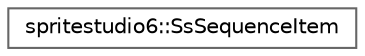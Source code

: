 digraph "Graphical Class Hierarchy"
{
 // LATEX_PDF_SIZE
  bgcolor="transparent";
  edge [fontname=Helvetica,fontsize=10,labelfontname=Helvetica,labelfontsize=10];
  node [fontname=Helvetica,fontsize=10,shape=box,height=0.2,width=0.4];
  rankdir="LR";
  Node0 [id="Node000000",label="spritestudio6::SsSequenceItem",height=0.2,width=0.4,color="grey40", fillcolor="white", style="filled",URL="$classspritestudio6_1_1_ss_sequence_item.html",tooltip=" "];
}
